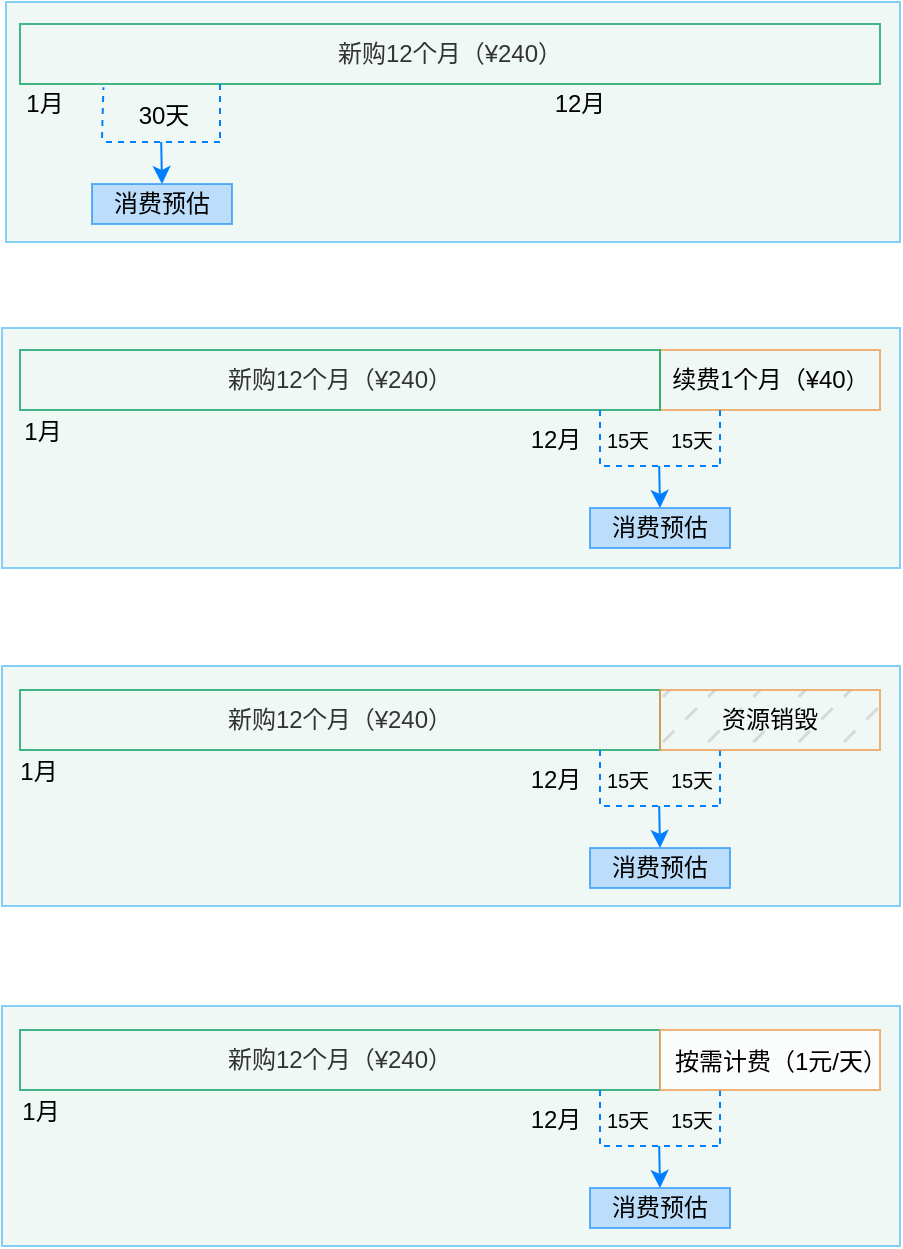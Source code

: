 <mxfile version="21.3.3" type="device">
  <diagram id="bLKValZtgEhsf_qZUm0z" name="1">
    <mxGraphModel dx="666" dy="330" grid="1" gridSize="10" guides="1" tooltips="1" connect="1" arrows="1" fold="1" page="1" pageScale="1" pageWidth="827" pageHeight="1169" math="0" shadow="0">
      <root>
        <mxCell id="0" />
        <mxCell id="1" parent="0" />
        <mxCell id="9VtdKncW4o68JJ42P7iB-4" value="" style="group" vertex="1" connectable="0" parent="1">
          <mxGeometry x="111" y="659" width="449" height="120" as="geometry" />
        </mxCell>
        <mxCell id="U0FOJSvKqeGuuWeJRaHo-54" value="" style="rounded=0;whiteSpace=wrap;html=1;fontFamily=Helvetica;fontSize=14;opacity=80;strokeColor=#67c5f4;fillColor=#edf7f3;" vertex="1" parent="9VtdKncW4o68JJ42P7iB-4">
          <mxGeometry width="449" height="120" as="geometry" />
        </mxCell>
        <mxCell id="zOyWCexYzGYS8uX46i4J-4" value="&lt;font style=&quot;font-size: 12px;&quot;&gt;续费1个月（¥40&lt;/font&gt;&lt;font style=&quot;font-size: 11px;&quot;&gt;）&lt;/font&gt;" style="rounded=0;whiteSpace=wrap;html=1;fillColor=none;strokeColor=#ee9b4f;opacity=75;" parent="9VtdKncW4o68JJ42P7iB-4" vertex="1">
          <mxGeometry x="329" y="11" width="110" height="30" as="geometry" />
        </mxCell>
        <mxCell id="U0FOJSvKqeGuuWeJRaHo-14" value="消费预估" style="rounded=0;whiteSpace=wrap;html=1;fillColor=#99CCFF;strokeColor=#007fff;opacity=59;gradientColor=none;" vertex="1" parent="9VtdKncW4o68JJ42P7iB-4">
          <mxGeometry x="294" y="90" width="70" height="20" as="geometry" />
        </mxCell>
        <mxCell id="U0FOJSvKqeGuuWeJRaHo-16" value="&lt;font style=&quot;font-size: 12px;&quot; color=&quot;#333333&quot;&gt;新购12个月（¥240）&lt;/font&gt;" style="rounded=0;whiteSpace=wrap;html=1;fillColor=none;strokeColor=#23aa72;fontColor=#ffffff;opacity=85;" vertex="1" parent="9VtdKncW4o68JJ42P7iB-4">
          <mxGeometry x="9" y="11" width="320" height="30" as="geometry" />
        </mxCell>
        <mxCell id="U0FOJSvKqeGuuWeJRaHo-17" value="" style="endArrow=none;html=1;rounded=0;fontFamily=Helvetica;fontSize=12;fontColor=#ffffff;dashed=1;strokeColor=#007FFF;" edge="1" parent="9VtdKncW4o68JJ42P7iB-4">
          <mxGeometry x="1" y="-150" width="50" height="50" relative="1" as="geometry">
            <mxPoint x="299" y="68" as="sourcePoint" />
            <mxPoint x="299" y="38" as="targetPoint" />
            <mxPoint as="offset" />
          </mxGeometry>
        </mxCell>
        <mxCell id="U0FOJSvKqeGuuWeJRaHo-18" value="" style="endArrow=none;html=1;rounded=0;fontFamily=Helvetica;fontSize=12;fontColor=#ffffff;dashed=1;strokeColor=#007FFF;" edge="1" parent="9VtdKncW4o68JJ42P7iB-4">
          <mxGeometry x="1" y="-150" width="50" height="50" relative="1" as="geometry">
            <mxPoint x="358" y="69" as="sourcePoint" />
            <mxPoint x="298" y="69" as="targetPoint" />
            <mxPoint as="offset" />
          </mxGeometry>
        </mxCell>
        <mxCell id="U0FOJSvKqeGuuWeJRaHo-19" value="&lt;font style=&quot;font-size: 10px;&quot;&gt;15天&lt;/font&gt;" style="text;html=1;strokeColor=none;fillColor=none;align=center;verticalAlign=middle;whiteSpace=wrap;rounded=0;" vertex="1" parent="9VtdKncW4o68JJ42P7iB-4">
          <mxGeometry x="298" y="41" width="30" height="30" as="geometry" />
        </mxCell>
        <mxCell id="U0FOJSvKqeGuuWeJRaHo-20" value="" style="endArrow=none;html=1;rounded=0;fontFamily=Helvetica;fontSize=12;fontColor=#ffffff;strokeColor=#007FFF;startArrow=classic;startFill=1;" edge="1" parent="9VtdKncW4o68JJ42P7iB-4">
          <mxGeometry x="1" y="-150" width="50" height="50" relative="1" as="geometry">
            <mxPoint x="329" y="90" as="sourcePoint" />
            <mxPoint x="328.6" y="69" as="targetPoint" />
            <mxPoint as="offset" />
          </mxGeometry>
        </mxCell>
        <mxCell id="U0FOJSvKqeGuuWeJRaHo-22" value="12月" style="text;html=1;strokeColor=none;fillColor=none;align=center;verticalAlign=middle;whiteSpace=wrap;rounded=0;" vertex="1" parent="9VtdKncW4o68JJ42P7iB-4">
          <mxGeometry x="262" y="41" width="30" height="30" as="geometry" />
        </mxCell>
        <mxCell id="U0FOJSvKqeGuuWeJRaHo-28" value="" style="endArrow=none;html=1;rounded=0;fontFamily=Helvetica;fontSize=12;fontColor=#ffffff;dashed=1;strokeColor=#007FFF;" edge="1" parent="9VtdKncW4o68JJ42P7iB-4">
          <mxGeometry x="1" y="-150" width="50" height="50" relative="1" as="geometry">
            <mxPoint x="359" y="68" as="sourcePoint" />
            <mxPoint x="359" y="38" as="targetPoint" />
            <mxPoint as="offset" />
          </mxGeometry>
        </mxCell>
        <mxCell id="U0FOJSvKqeGuuWeJRaHo-29" value="&lt;font style=&quot;font-size: 10px;&quot;&gt;15天&lt;/font&gt;" style="text;html=1;strokeColor=none;fillColor=none;align=center;verticalAlign=middle;whiteSpace=wrap;rounded=0;" vertex="1" parent="9VtdKncW4o68JJ42P7iB-4">
          <mxGeometry x="330" y="41" width="30" height="30" as="geometry" />
        </mxCell>
        <mxCell id="9VtdKncW4o68JJ42P7iB-1" value="1月" style="text;html=1;strokeColor=none;fillColor=none;align=center;verticalAlign=middle;whiteSpace=wrap;rounded=0;" vertex="1" parent="9VtdKncW4o68JJ42P7iB-4">
          <mxGeometry x="7" y="37" width="27" height="30" as="geometry" />
        </mxCell>
        <mxCell id="9VtdKncW4o68JJ42P7iB-5" value="" style="group" vertex="1" connectable="0" parent="1">
          <mxGeometry x="113" y="496" width="447" height="120" as="geometry" />
        </mxCell>
        <mxCell id="U0FOJSvKqeGuuWeJRaHo-52" value="" style="rounded=0;whiteSpace=wrap;html=1;fontFamily=Helvetica;fontSize=14;opacity=80;strokeColor=#67c5f4;fillColor=#edf7f3;" vertex="1" parent="9VtdKncW4o68JJ42P7iB-5">
          <mxGeometry width="447" height="120" as="geometry" />
        </mxCell>
        <mxCell id="zOyWCexYzGYS8uX46i4J-2" value="消费预估" style="rounded=0;whiteSpace=wrap;html=1;fillColor=#99CCFF;strokeColor=#007fff;opacity=59;gradientColor=none;" parent="9VtdKncW4o68JJ42P7iB-5" vertex="1">
          <mxGeometry x="43" y="91" width="70" height="20" as="geometry" />
        </mxCell>
        <mxCell id="zOyWCexYzGYS8uX46i4J-7" value="" style="endArrow=none;html=1;rounded=0;fontFamily=Helvetica;fontSize=12;fontColor=#ffffff;dashed=1;strokeColor=#007FFF;entryX=0.097;entryY=1.055;entryDx=0;entryDy=0;entryPerimeter=0;" parent="9VtdKncW4o68JJ42P7iB-5" edge="1" target="U0FOJSvKqeGuuWeJRaHo-1">
          <mxGeometry x="1" y="-150" width="50" height="50" relative="1" as="geometry">
            <mxPoint x="48" y="68" as="sourcePoint" />
            <mxPoint x="47.48" y="44.03" as="targetPoint" />
            <mxPoint as="offset" />
          </mxGeometry>
        </mxCell>
        <mxCell id="U0FOJSvKqeGuuWeJRaHo-1" value="&lt;font style=&quot;font-size: 12px;&quot; color=&quot;#333333&quot;&gt;新购12个月（¥240）&lt;/font&gt;" style="rounded=0;whiteSpace=wrap;html=1;fillColor=none;strokeColor=#23aa72;fontColor=#ffffff;opacity=85;" vertex="1" parent="9VtdKncW4o68JJ42P7iB-5">
          <mxGeometry x="7" y="11" width="430" height="30" as="geometry" />
        </mxCell>
        <mxCell id="U0FOJSvKqeGuuWeJRaHo-2" value="" style="endArrow=none;html=1;rounded=0;fontFamily=Helvetica;fontSize=12;fontColor=#ffffff;dashed=1;strokeColor=#007FFF;" edge="1" parent="9VtdKncW4o68JJ42P7iB-5">
          <mxGeometry x="1" y="-150" width="50" height="50" relative="1" as="geometry">
            <mxPoint x="107" y="68" as="sourcePoint" />
            <mxPoint x="107" y="38" as="targetPoint" />
            <mxPoint as="offset" />
          </mxGeometry>
        </mxCell>
        <mxCell id="U0FOJSvKqeGuuWeJRaHo-3" value="" style="endArrow=none;html=1;rounded=0;fontFamily=Helvetica;fontSize=12;fontColor=#ffffff;dashed=1;strokeColor=#007FFF;" edge="1" parent="9VtdKncW4o68JJ42P7iB-5">
          <mxGeometry x="1" y="-150" width="50" height="50" relative="1" as="geometry">
            <mxPoint x="107" y="70" as="sourcePoint" />
            <mxPoint x="47" y="70" as="targetPoint" />
            <mxPoint as="offset" />
          </mxGeometry>
        </mxCell>
        <mxCell id="U0FOJSvKqeGuuWeJRaHo-5" value="30天" style="text;html=1;strokeColor=none;fillColor=none;align=center;verticalAlign=middle;whiteSpace=wrap;rounded=0;" vertex="1" parent="9VtdKncW4o68JJ42P7iB-5">
          <mxGeometry x="49" y="42" width="60" height="30" as="geometry" />
        </mxCell>
        <mxCell id="U0FOJSvKqeGuuWeJRaHo-7" value="" style="endArrow=none;html=1;rounded=0;fontFamily=Helvetica;fontSize=12;fontColor=#ffffff;strokeColor=#007FFF;startArrow=classic;startFill=1;" edge="1" parent="9VtdKncW4o68JJ42P7iB-5">
          <mxGeometry x="1" y="-150" width="50" height="50" relative="1" as="geometry">
            <mxPoint x="78" y="91" as="sourcePoint" />
            <mxPoint x="77.6" y="70" as="targetPoint" />
            <mxPoint as="offset" />
          </mxGeometry>
        </mxCell>
        <mxCell id="U0FOJSvKqeGuuWeJRaHo-8" value="1月" style="text;html=1;strokeColor=none;fillColor=none;align=center;verticalAlign=middle;whiteSpace=wrap;rounded=0;" vertex="1" parent="9VtdKncW4o68JJ42P7iB-5">
          <mxGeometry x="6" y="36" width="27" height="30" as="geometry" />
        </mxCell>
        <mxCell id="U0FOJSvKqeGuuWeJRaHo-9" value="12月" style="text;html=1;strokeColor=none;fillColor=none;align=center;verticalAlign=middle;whiteSpace=wrap;rounded=0;" vertex="1" parent="9VtdKncW4o68JJ42P7iB-5">
          <mxGeometry x="257" y="36" width="60" height="30" as="geometry" />
        </mxCell>
        <mxCell id="9VtdKncW4o68JJ42P7iB-6" value="" style="group" vertex="1" connectable="0" parent="1">
          <mxGeometry x="111" y="828" width="449" height="120" as="geometry" />
        </mxCell>
        <mxCell id="U0FOJSvKqeGuuWeJRaHo-55" value="" style="rounded=0;whiteSpace=wrap;html=1;fontFamily=Helvetica;fontSize=14;opacity=80;strokeColor=#67c5f4;fillColor=#edf7f3;" vertex="1" parent="9VtdKncW4o68JJ42P7iB-6">
          <mxGeometry width="449" height="120" as="geometry" />
        </mxCell>
        <mxCell id="U0FOJSvKqeGuuWeJRaHo-31" value="消费预估" style="rounded=0;whiteSpace=wrap;html=1;fillColor=#99CCFF;strokeColor=#007fff;opacity=59;gradientColor=none;" vertex="1" parent="9VtdKncW4o68JJ42P7iB-6">
          <mxGeometry x="294" y="91" width="70" height="20" as="geometry" />
        </mxCell>
        <mxCell id="U0FOJSvKqeGuuWeJRaHo-32" value="&lt;font style=&quot;font-size: 12px;&quot; color=&quot;#333333&quot;&gt;新购12个月（¥240）&lt;/font&gt;" style="rounded=0;whiteSpace=wrap;html=1;fillColor=none;strokeColor=#23aa72;fontColor=#ffffff;opacity=85;" vertex="1" parent="9VtdKncW4o68JJ42P7iB-6">
          <mxGeometry x="9" y="12" width="320" height="30" as="geometry" />
        </mxCell>
        <mxCell id="U0FOJSvKqeGuuWeJRaHo-33" value="" style="endArrow=none;html=1;rounded=0;fontFamily=Helvetica;fontSize=12;fontColor=#ffffff;dashed=1;strokeColor=#007FFF;" edge="1" parent="9VtdKncW4o68JJ42P7iB-6">
          <mxGeometry x="1" y="-150" width="50" height="50" relative="1" as="geometry">
            <mxPoint x="299" y="69" as="sourcePoint" />
            <mxPoint x="299" y="39" as="targetPoint" />
            <mxPoint as="offset" />
          </mxGeometry>
        </mxCell>
        <mxCell id="U0FOJSvKqeGuuWeJRaHo-34" value="" style="endArrow=none;html=1;rounded=0;fontFamily=Helvetica;fontSize=12;fontColor=#ffffff;dashed=1;strokeColor=#007FFF;" edge="1" parent="9VtdKncW4o68JJ42P7iB-6">
          <mxGeometry x="1" y="-150" width="50" height="50" relative="1" as="geometry">
            <mxPoint x="358" y="70" as="sourcePoint" />
            <mxPoint x="298" y="70" as="targetPoint" />
            <mxPoint as="offset" />
          </mxGeometry>
        </mxCell>
        <mxCell id="U0FOJSvKqeGuuWeJRaHo-35" value="&lt;font style=&quot;font-size: 10px;&quot;&gt;15天&lt;/font&gt;" style="text;html=1;strokeColor=none;fillColor=none;align=center;verticalAlign=middle;whiteSpace=wrap;rounded=0;" vertex="1" parent="9VtdKncW4o68JJ42P7iB-6">
          <mxGeometry x="298" y="42" width="30" height="30" as="geometry" />
        </mxCell>
        <mxCell id="U0FOJSvKqeGuuWeJRaHo-36" value="" style="endArrow=none;html=1;rounded=0;fontFamily=Helvetica;fontSize=12;fontColor=#ffffff;strokeColor=#007FFF;startArrow=classic;startFill=1;" edge="1" parent="9VtdKncW4o68JJ42P7iB-6">
          <mxGeometry x="1" y="-150" width="50" height="50" relative="1" as="geometry">
            <mxPoint x="329" y="91" as="sourcePoint" />
            <mxPoint x="328.6" y="70" as="targetPoint" />
            <mxPoint as="offset" />
          </mxGeometry>
        </mxCell>
        <mxCell id="U0FOJSvKqeGuuWeJRaHo-37" value="12月" style="text;html=1;strokeColor=none;fillColor=none;align=center;verticalAlign=middle;whiteSpace=wrap;rounded=0;" vertex="1" parent="9VtdKncW4o68JJ42P7iB-6">
          <mxGeometry x="262" y="42" width="30" height="30" as="geometry" />
        </mxCell>
        <mxCell id="U0FOJSvKqeGuuWeJRaHo-38" value="" style="endArrow=none;html=1;rounded=0;fontFamily=Helvetica;fontSize=12;fontColor=#ffffff;dashed=1;strokeColor=#007FFF;" edge="1" parent="9VtdKncW4o68JJ42P7iB-6">
          <mxGeometry x="1" y="-150" width="50" height="50" relative="1" as="geometry">
            <mxPoint x="359" y="69" as="sourcePoint" />
            <mxPoint x="359" y="39" as="targetPoint" />
            <mxPoint as="offset" />
          </mxGeometry>
        </mxCell>
        <mxCell id="U0FOJSvKqeGuuWeJRaHo-39" value="&lt;font style=&quot;font-size: 10px;&quot;&gt;15天&lt;/font&gt;" style="text;html=1;strokeColor=none;fillColor=none;align=center;verticalAlign=middle;whiteSpace=wrap;rounded=0;" vertex="1" parent="9VtdKncW4o68JJ42P7iB-6">
          <mxGeometry x="330" y="42" width="30" height="30" as="geometry" />
        </mxCell>
        <mxCell id="U0FOJSvKqeGuuWeJRaHo-40" value="资源销毁" style="rounded=0;whiteSpace=wrap;html=1;fillColor=#cdcdd0;strokeColor=#ee9b4f;opacity=75;fillStyle=dashed;" vertex="1" parent="9VtdKncW4o68JJ42P7iB-6">
          <mxGeometry x="329" y="12" width="110" height="30" as="geometry" />
        </mxCell>
        <mxCell id="9VtdKncW4o68JJ42P7iB-2" value="1月" style="text;html=1;strokeColor=none;fillColor=none;align=center;verticalAlign=middle;whiteSpace=wrap;rounded=0;" vertex="1" parent="9VtdKncW4o68JJ42P7iB-6">
          <mxGeometry x="5" y="38" width="27" height="30" as="geometry" />
        </mxCell>
        <mxCell id="9VtdKncW4o68JJ42P7iB-7" value="" style="group" vertex="1" connectable="0" parent="1">
          <mxGeometry x="111" y="998" width="449" height="120" as="geometry" />
        </mxCell>
        <mxCell id="U0FOJSvKqeGuuWeJRaHo-56" value="" style="rounded=0;whiteSpace=wrap;html=1;fontFamily=Helvetica;fontSize=14;opacity=80;strokeColor=#67c5f4;fillColor=#edf7f3;" vertex="1" parent="9VtdKncW4o68JJ42P7iB-7">
          <mxGeometry width="449" height="120" as="geometry" />
        </mxCell>
        <mxCell id="U0FOJSvKqeGuuWeJRaHo-41" value="消费预估" style="rounded=0;whiteSpace=wrap;html=1;fillColor=#99CCFF;strokeColor=#007fff;opacity=59;gradientColor=none;" vertex="1" parent="9VtdKncW4o68JJ42P7iB-7">
          <mxGeometry x="294" y="91" width="70" height="20" as="geometry" />
        </mxCell>
        <mxCell id="U0FOJSvKqeGuuWeJRaHo-42" value="&lt;font style=&quot;font-size: 12px;&quot; color=&quot;#333333&quot;&gt;新购12个月（¥240）&lt;/font&gt;" style="rounded=0;whiteSpace=wrap;html=1;fillColor=none;strokeColor=#23aa72;fontColor=#ffffff;opacity=85;" vertex="1" parent="9VtdKncW4o68JJ42P7iB-7">
          <mxGeometry x="9" y="12" width="320" height="30" as="geometry" />
        </mxCell>
        <mxCell id="U0FOJSvKqeGuuWeJRaHo-43" value="" style="endArrow=none;html=1;rounded=0;fontFamily=Helvetica;fontSize=12;fontColor=#ffffff;dashed=1;strokeColor=#007FFF;" edge="1" parent="9VtdKncW4o68JJ42P7iB-7">
          <mxGeometry x="1" y="-150" width="50" height="50" relative="1" as="geometry">
            <mxPoint x="299" y="69" as="sourcePoint" />
            <mxPoint x="299" y="39" as="targetPoint" />
            <mxPoint as="offset" />
          </mxGeometry>
        </mxCell>
        <mxCell id="U0FOJSvKqeGuuWeJRaHo-44" value="" style="endArrow=none;html=1;rounded=0;fontFamily=Helvetica;fontSize=12;fontColor=#ffffff;dashed=1;strokeColor=#007FFF;" edge="1" parent="9VtdKncW4o68JJ42P7iB-7">
          <mxGeometry x="1" y="-150" width="50" height="50" relative="1" as="geometry">
            <mxPoint x="358" y="70" as="sourcePoint" />
            <mxPoint x="298" y="70" as="targetPoint" />
            <mxPoint as="offset" />
          </mxGeometry>
        </mxCell>
        <mxCell id="U0FOJSvKqeGuuWeJRaHo-45" value="&lt;font style=&quot;font-size: 10px;&quot;&gt;15天&lt;/font&gt;" style="text;html=1;strokeColor=none;fillColor=none;align=center;verticalAlign=middle;whiteSpace=wrap;rounded=0;" vertex="1" parent="9VtdKncW4o68JJ42P7iB-7">
          <mxGeometry x="298" y="42" width="30" height="30" as="geometry" />
        </mxCell>
        <mxCell id="U0FOJSvKqeGuuWeJRaHo-46" value="" style="endArrow=none;html=1;rounded=0;fontFamily=Helvetica;fontSize=12;fontColor=#ffffff;strokeColor=#007FFF;startArrow=classic;startFill=1;" edge="1" parent="9VtdKncW4o68JJ42P7iB-7">
          <mxGeometry x="1" y="-150" width="50" height="50" relative="1" as="geometry">
            <mxPoint x="329" y="91" as="sourcePoint" />
            <mxPoint x="328.6" y="70" as="targetPoint" />
            <mxPoint as="offset" />
          </mxGeometry>
        </mxCell>
        <mxCell id="U0FOJSvKqeGuuWeJRaHo-47" value="12月" style="text;html=1;strokeColor=none;fillColor=none;align=center;verticalAlign=middle;whiteSpace=wrap;rounded=0;" vertex="1" parent="9VtdKncW4o68JJ42P7iB-7">
          <mxGeometry x="262" y="42" width="30" height="30" as="geometry" />
        </mxCell>
        <mxCell id="U0FOJSvKqeGuuWeJRaHo-48" value="" style="endArrow=none;html=1;rounded=0;fontFamily=Helvetica;fontSize=12;fontColor=#ffffff;dashed=1;strokeColor=#007FFF;" edge="1" parent="9VtdKncW4o68JJ42P7iB-7">
          <mxGeometry x="1" y="-150" width="50" height="50" relative="1" as="geometry">
            <mxPoint x="359" y="69" as="sourcePoint" />
            <mxPoint x="359" y="39" as="targetPoint" />
            <mxPoint as="offset" />
          </mxGeometry>
        </mxCell>
        <mxCell id="U0FOJSvKqeGuuWeJRaHo-49" value="&lt;font style=&quot;font-size: 10px;&quot;&gt;15天&lt;/font&gt;" style="text;html=1;strokeColor=none;fillColor=none;align=center;verticalAlign=middle;whiteSpace=wrap;rounded=0;" vertex="1" parent="9VtdKncW4o68JJ42P7iB-7">
          <mxGeometry x="330" y="42" width="30" height="30" as="geometry" />
        </mxCell>
        <mxCell id="U0FOJSvKqeGuuWeJRaHo-50" value="" style="rounded=0;whiteSpace=wrap;html=1;fillColor=#ffffff;strokeColor=#ee9b4f;opacity=75;fillStyle=auto;" vertex="1" parent="9VtdKncW4o68JJ42P7iB-7">
          <mxGeometry x="329" y="12" width="110" height="30" as="geometry" />
        </mxCell>
        <mxCell id="U0FOJSvKqeGuuWeJRaHo-51" value="按需计费（1元/天）" style="text;html=1;strokeColor=none;fillColor=none;align=center;verticalAlign=middle;whiteSpace=wrap;rounded=0;" vertex="1" parent="9VtdKncW4o68JJ42P7iB-7">
          <mxGeometry x="335" y="13" width="109" height="30" as="geometry" />
        </mxCell>
        <mxCell id="9VtdKncW4o68JJ42P7iB-3" value="1月" style="text;html=1;strokeColor=none;fillColor=none;align=center;verticalAlign=middle;whiteSpace=wrap;rounded=0;" vertex="1" parent="9VtdKncW4o68JJ42P7iB-7">
          <mxGeometry x="6" y="38" width="27" height="30" as="geometry" />
        </mxCell>
      </root>
    </mxGraphModel>
  </diagram>
</mxfile>
